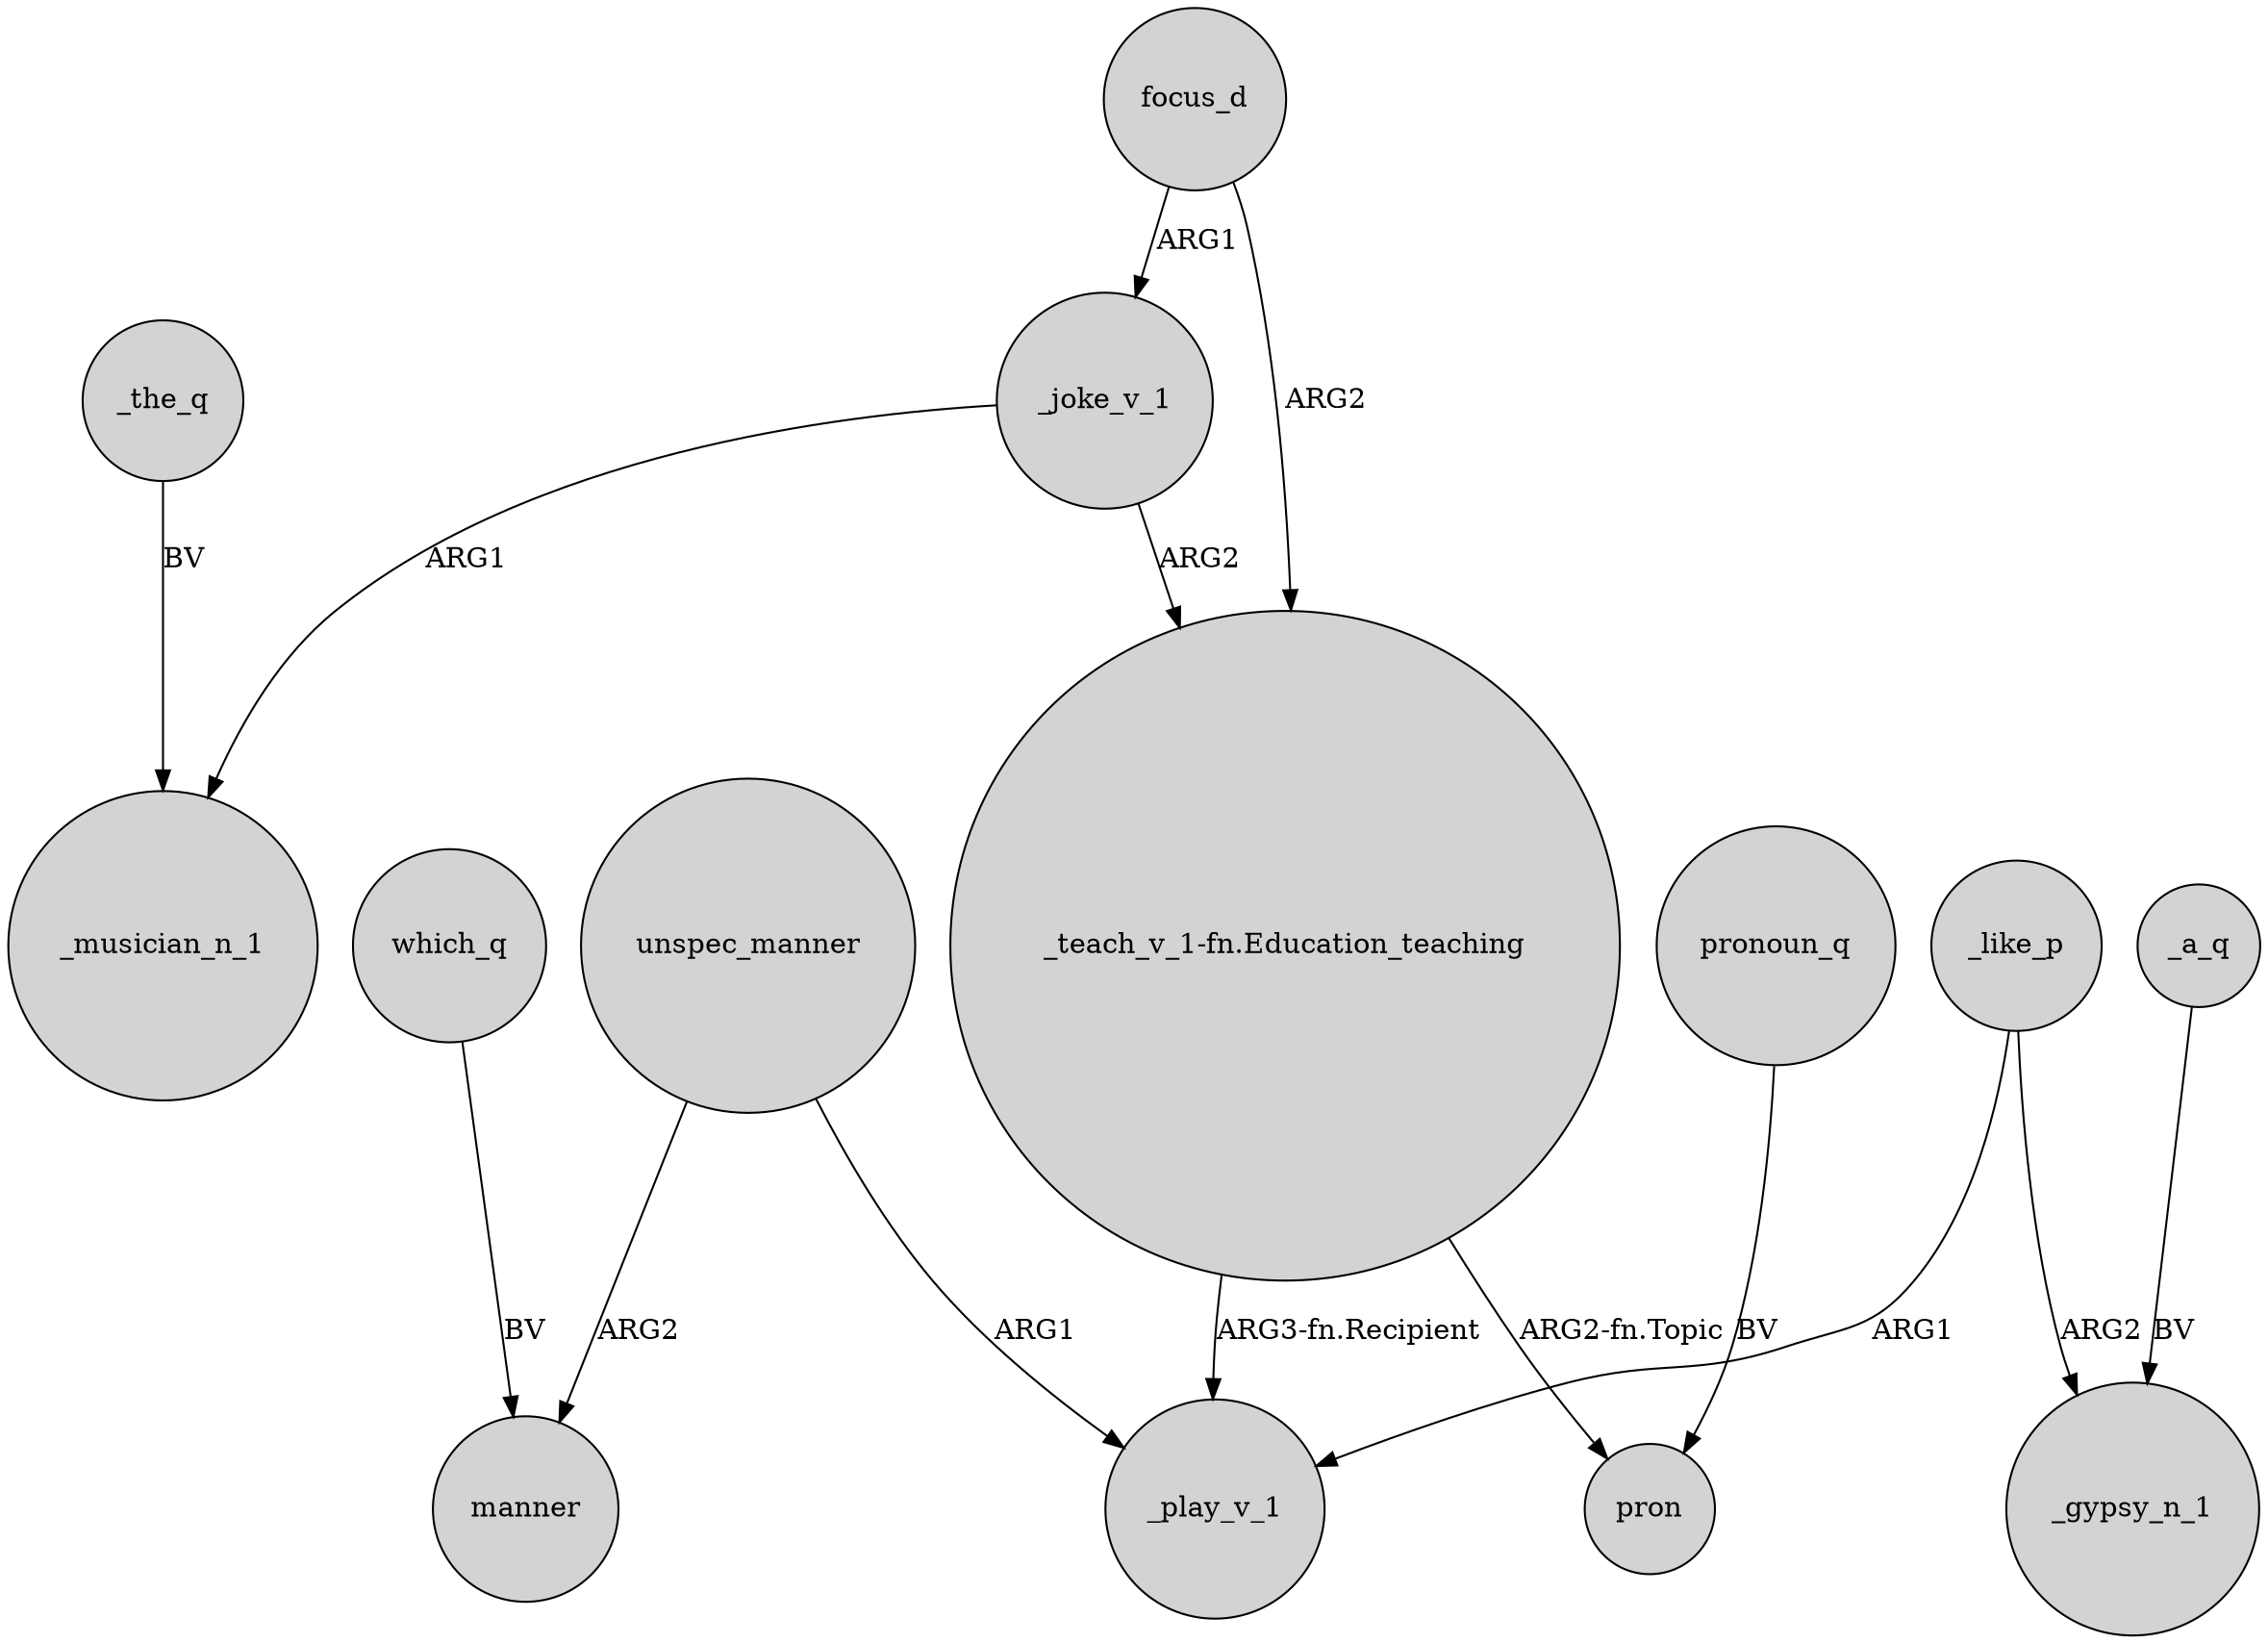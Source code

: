 digraph {
	node [shape=circle style=filled]
	"_teach_v_1-fn.Education_teaching" -> pron [label="ARG2-fn.Topic"]
	unspec_manner -> _play_v_1 [label=ARG1]
	_joke_v_1 -> "_teach_v_1-fn.Education_teaching" [label=ARG2]
	_the_q -> _musician_n_1 [label=BV]
	which_q -> manner [label=BV]
	_like_p -> _gypsy_n_1 [label=ARG2]
	"_teach_v_1-fn.Education_teaching" -> _play_v_1 [label="ARG3-fn.Recipient"]
	unspec_manner -> manner [label=ARG2]
	_a_q -> _gypsy_n_1 [label=BV]
	_joke_v_1 -> _musician_n_1 [label=ARG1]
	focus_d -> _joke_v_1 [label=ARG1]
	focus_d -> "_teach_v_1-fn.Education_teaching" [label=ARG2]
	_like_p -> _play_v_1 [label=ARG1]
	pronoun_q -> pron [label=BV]
}
